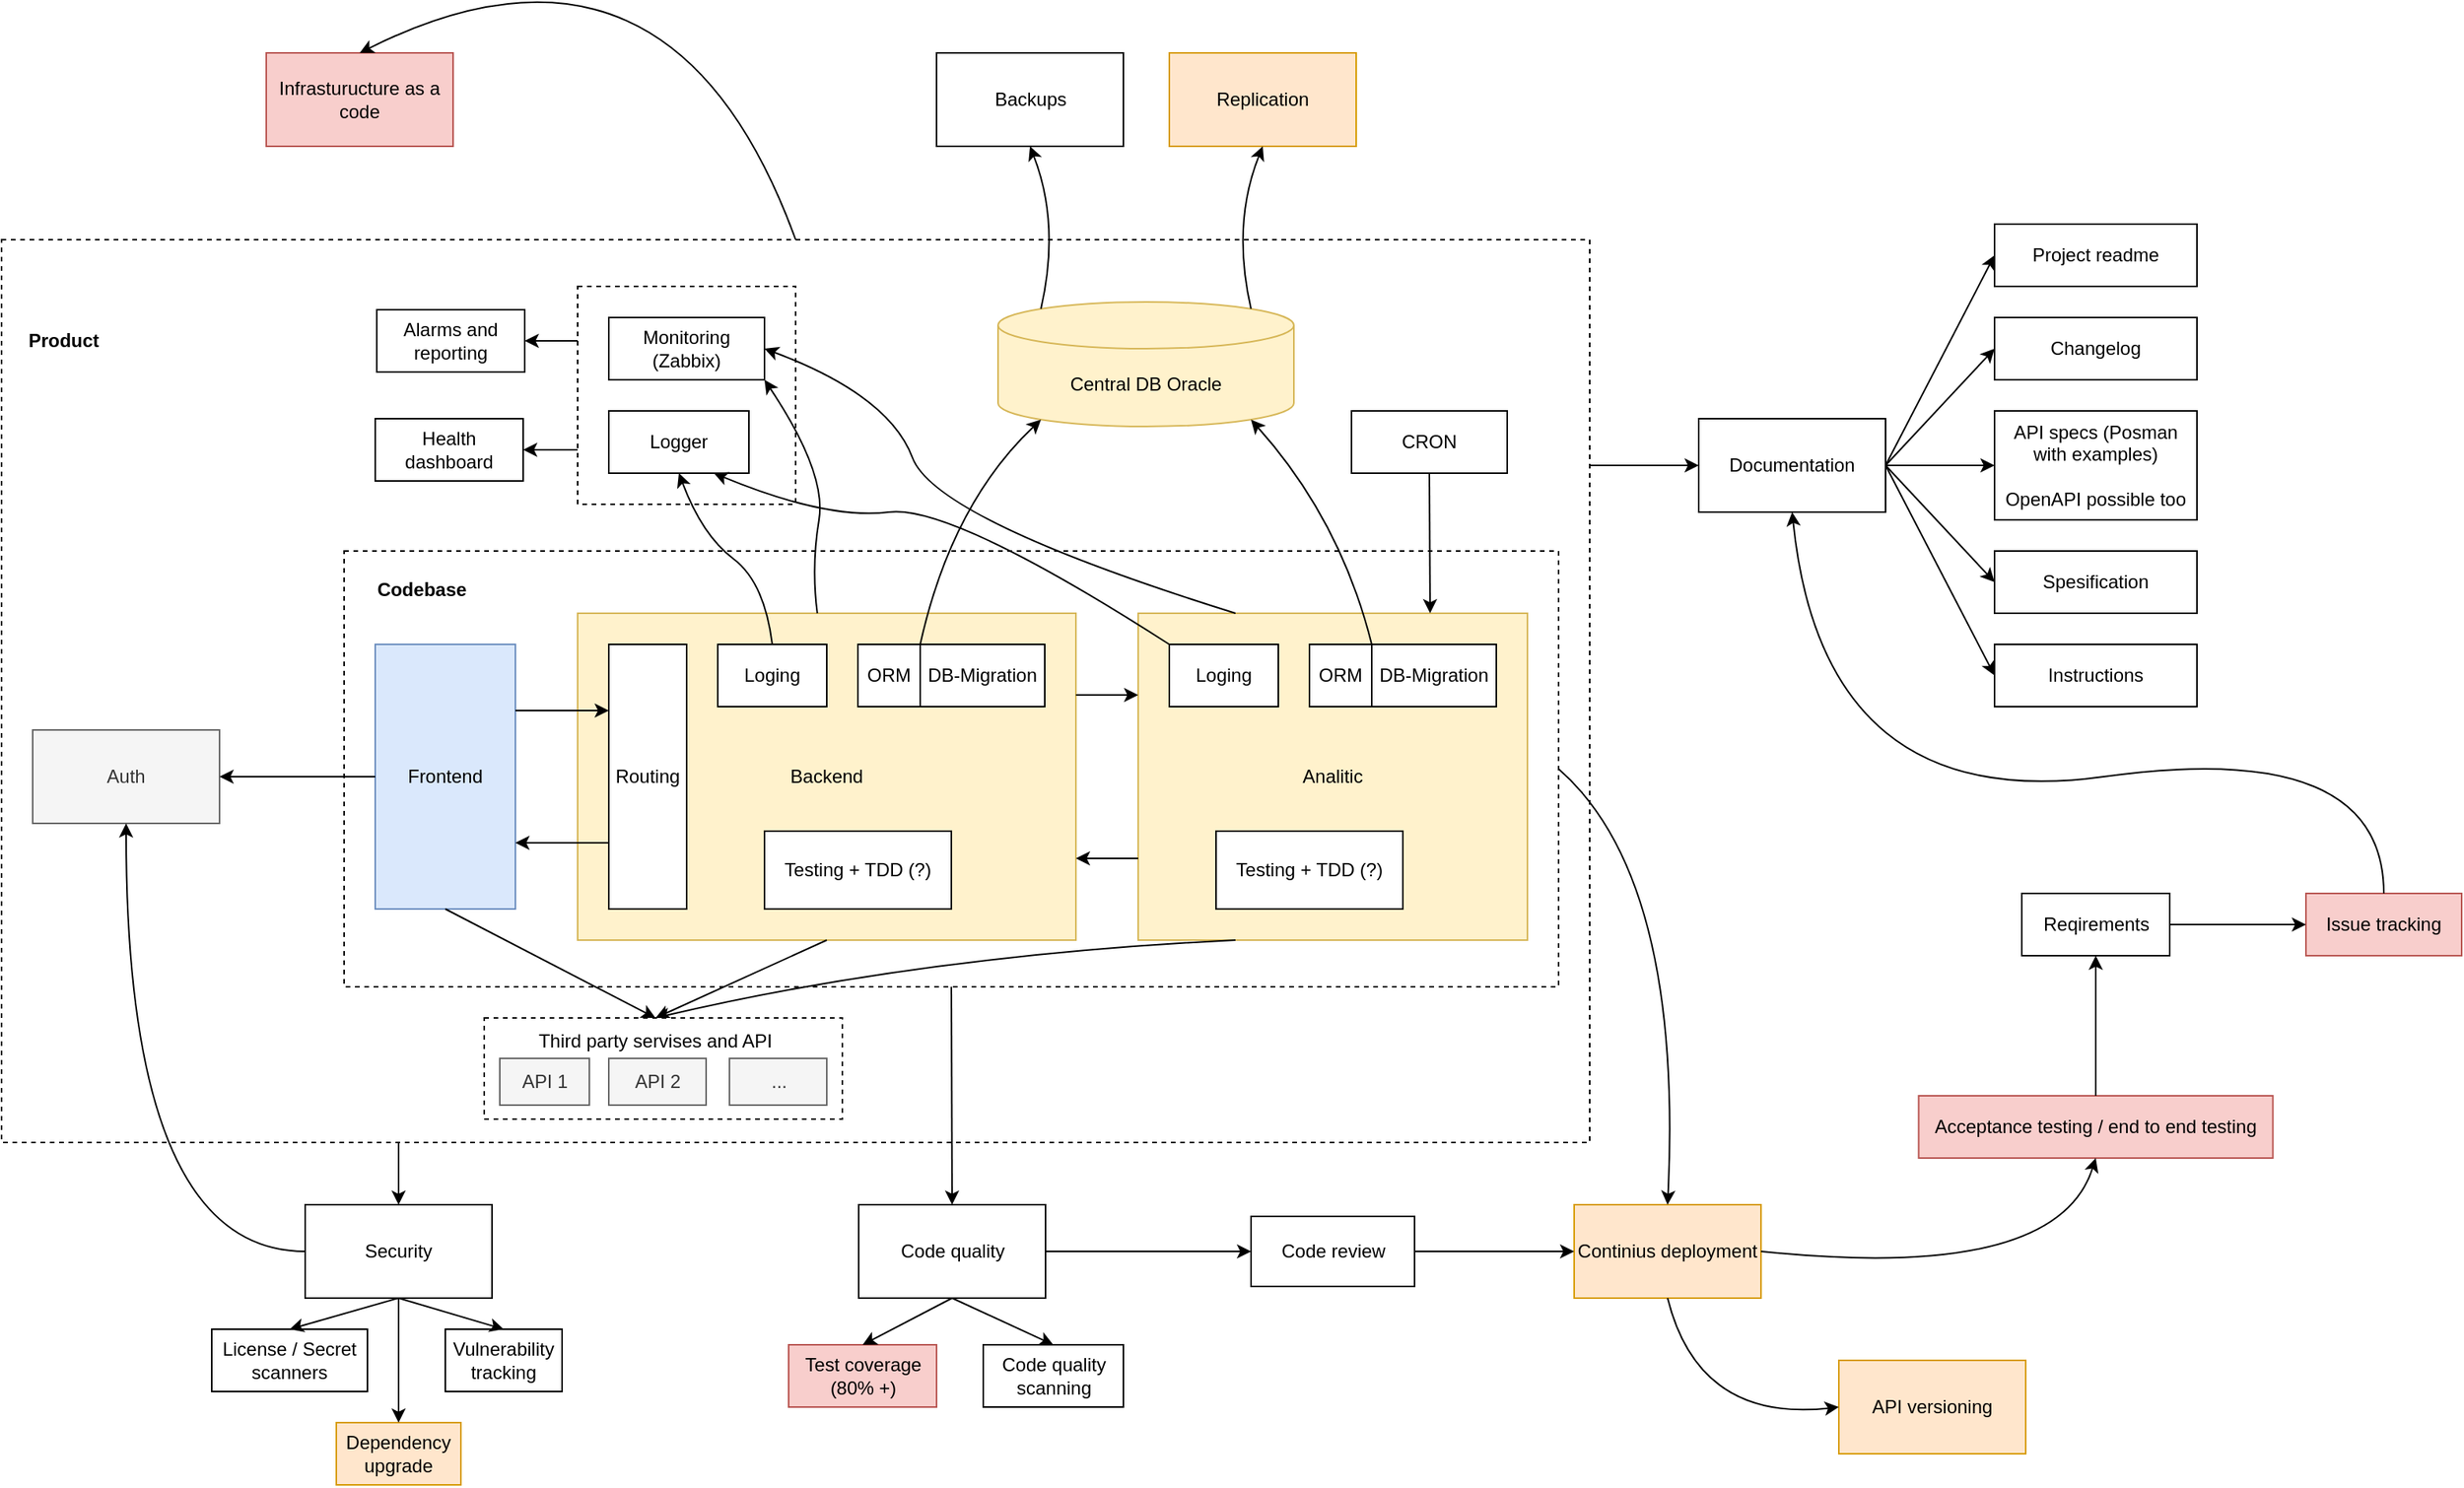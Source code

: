 <mxfile version="20.7.4" type="device"><diagram id="-6rHtZ--zl2ItJi7O8mw" name="unformal"><mxGraphModel dx="1418" dy="1655" grid="1" gridSize="10" guides="1" tooltips="1" connect="1" arrows="1" fold="1" page="1" pageScale="1" pageWidth="1169" pageHeight="827" math="0" shadow="0"><root><mxCell id="0"/><mxCell id="1" parent="0"/><mxCell id="_DlxTpkg3RyJt0mrbOn2-57" value="" style="rounded=0;whiteSpace=wrap;html=1;dashed=1;" parent="1" vertex="1"><mxGeometry x="100" y="20" width="1020" height="580" as="geometry"/></mxCell><mxCell id="_DlxTpkg3RyJt0mrbOn2-54" value="" style="rounded=0;whiteSpace=wrap;html=1;dashed=1;" parent="1" vertex="1"><mxGeometry x="320" y="220" width="780" height="280" as="geometry"/></mxCell><mxCell id="_DlxTpkg3RyJt0mrbOn2-4" value="Backend" style="rounded=0;whiteSpace=wrap;html=1;fillColor=#fff2cc;strokeColor=#d6b656;" parent="1" vertex="1"><mxGeometry x="470" y="260" width="320" height="210" as="geometry"/></mxCell><mxCell id="_DlxTpkg3RyJt0mrbOn2-1" value="Auth" style="rounded=0;whiteSpace=wrap;html=1;fillColor=#f5f5f5;fontColor=#333333;strokeColor=#666666;" parent="1" vertex="1"><mxGeometry x="120" y="335" width="120" height="60" as="geometry"/></mxCell><mxCell id="_DlxTpkg3RyJt0mrbOn2-2" value="Frontend" style="rounded=0;whiteSpace=wrap;html=1;fillColor=#dae8fc;strokeColor=#6c8ebf;" parent="1" vertex="1"><mxGeometry x="340" y="280" width="90" height="170" as="geometry"/></mxCell><mxCell id="_DlxTpkg3RyJt0mrbOn2-3" value="Routing" style="rounded=0;whiteSpace=wrap;html=1;" parent="1" vertex="1"><mxGeometry x="490" y="280" width="50" height="170" as="geometry"/></mxCell><mxCell id="_DlxTpkg3RyJt0mrbOn2-45" value="Loging" style="rounded=0;whiteSpace=wrap;html=1;" parent="1" vertex="1"><mxGeometry x="560" y="280" width="70" height="40" as="geometry"/></mxCell><mxCell id="_DlxTpkg3RyJt0mrbOn2-46" value="ORM" style="rounded=0;whiteSpace=wrap;html=1;" parent="1" vertex="1"><mxGeometry x="650" y="280" width="40" height="40" as="geometry"/></mxCell><mxCell id="_DlxTpkg3RyJt0mrbOn2-47" value="DB-Migration" style="rounded=0;whiteSpace=wrap;html=1;" parent="1" vertex="1"><mxGeometry x="690" y="280" width="80" height="40" as="geometry"/></mxCell><mxCell id="_DlxTpkg3RyJt0mrbOn2-48" value="Testing + TDD (?)" style="rounded=0;whiteSpace=wrap;html=1;" parent="1" vertex="1"><mxGeometry x="590" y="400" width="120" height="50" as="geometry"/></mxCell><mxCell id="_DlxTpkg3RyJt0mrbOn2-49" value="Analitic" style="rounded=0;whiteSpace=wrap;html=1;fillColor=#fff2cc;strokeColor=#d6b656;" parent="1" vertex="1"><mxGeometry x="830" y="260" width="250" height="210" as="geometry"/></mxCell><mxCell id="_DlxTpkg3RyJt0mrbOn2-50" value="Loging" style="rounded=0;whiteSpace=wrap;html=1;" parent="1" vertex="1"><mxGeometry x="850" y="280" width="70" height="40" as="geometry"/></mxCell><mxCell id="_DlxTpkg3RyJt0mrbOn2-51" value="ORM" style="rounded=0;whiteSpace=wrap;html=1;" parent="1" vertex="1"><mxGeometry x="940" y="280" width="40" height="40" as="geometry"/></mxCell><mxCell id="_DlxTpkg3RyJt0mrbOn2-52" value="DB-Migration" style="rounded=0;whiteSpace=wrap;html=1;" parent="1" vertex="1"><mxGeometry x="980" y="280" width="80" height="40" as="geometry"/></mxCell><mxCell id="_DlxTpkg3RyJt0mrbOn2-53" value="Testing + TDD (?)" style="rounded=0;whiteSpace=wrap;html=1;" parent="1" vertex="1"><mxGeometry x="880" y="400" width="120" height="50" as="geometry"/></mxCell><mxCell id="_DlxTpkg3RyJt0mrbOn2-55" value="&lt;b&gt;Codebase&lt;/b&gt;" style="text;html=1;strokeColor=none;fillColor=none;align=center;verticalAlign=middle;whiteSpace=wrap;rounded=0;dashed=1;" parent="1" vertex="1"><mxGeometry x="340" y="230" width="60" height="30" as="geometry"/></mxCell><mxCell id="_DlxTpkg3RyJt0mrbOn2-56" value="Security" style="rounded=0;whiteSpace=wrap;html=1;" parent="1" vertex="1"><mxGeometry x="295" y="640" width="120" height="60" as="geometry"/></mxCell><mxCell id="_DlxTpkg3RyJt0mrbOn2-58" value="&lt;b&gt;Product&lt;/b&gt;" style="text;html=1;strokeColor=none;fillColor=none;align=center;verticalAlign=middle;whiteSpace=wrap;rounded=0;dashed=1;" parent="1" vertex="1"><mxGeometry x="110" y="70" width="60" height="30" as="geometry"/></mxCell><mxCell id="_DlxTpkg3RyJt0mrbOn2-59" value="License / Secret&lt;br&gt;scanners" style="rounded=0;whiteSpace=wrap;html=1;" parent="1" vertex="1"><mxGeometry x="235" y="720" width="100" height="40" as="geometry"/></mxCell><mxCell id="_DlxTpkg3RyJt0mrbOn2-60" value="Dependency&lt;br&gt;upgrade" style="rounded=0;whiteSpace=wrap;html=1;fillColor=#ffe6cc;strokeColor=#d79b00;" parent="1" vertex="1"><mxGeometry x="315" y="780" width="80" height="40" as="geometry"/></mxCell><mxCell id="_DlxTpkg3RyJt0mrbOn2-61" value="Vulnerability&lt;br&gt;tracking" style="rounded=0;whiteSpace=wrap;html=1;" parent="1" vertex="1"><mxGeometry x="385" y="720" width="75" height="40" as="geometry"/></mxCell><mxCell id="_DlxTpkg3RyJt0mrbOn2-62" value="" style="endArrow=classic;html=1;rounded=0;exitX=0;exitY=0.5;exitDx=0;exitDy=0;entryX=0.5;entryY=1;entryDx=0;entryDy=0;edgeStyle=orthogonalEdgeStyle;curved=1;" parent="1" source="_DlxTpkg3RyJt0mrbOn2-56" target="_DlxTpkg3RyJt0mrbOn2-1" edge="1"><mxGeometry width="50" height="50" relative="1" as="geometry"><mxPoint x="560" y="300" as="sourcePoint"/><mxPoint x="610" y="250" as="targetPoint"/></mxGeometry></mxCell><mxCell id="_DlxTpkg3RyJt0mrbOn2-64" value="" style="endArrow=classic;html=1;rounded=0;curved=1;exitX=0.5;exitY=1;exitDx=0;exitDy=0;entryX=0.5;entryY=0;entryDx=0;entryDy=0;" parent="1" source="_DlxTpkg3RyJt0mrbOn2-56" target="_DlxTpkg3RyJt0mrbOn2-59" edge="1"><mxGeometry width="50" height="50" relative="1" as="geometry"><mxPoint x="605" y="370" as="sourcePoint"/><mxPoint x="655" y="320" as="targetPoint"/></mxGeometry></mxCell><mxCell id="_DlxTpkg3RyJt0mrbOn2-65" value="" style="endArrow=classic;html=1;rounded=0;curved=1;exitX=0.5;exitY=1;exitDx=0;exitDy=0;entryX=0.5;entryY=0;entryDx=0;entryDy=0;" parent="1" source="_DlxTpkg3RyJt0mrbOn2-56" target="_DlxTpkg3RyJt0mrbOn2-60" edge="1"><mxGeometry width="50" height="50" relative="1" as="geometry"><mxPoint x="605" y="370" as="sourcePoint"/><mxPoint x="655" y="320" as="targetPoint"/></mxGeometry></mxCell><mxCell id="_DlxTpkg3RyJt0mrbOn2-66" value="" style="endArrow=classic;html=1;rounded=0;curved=1;exitX=0.5;exitY=1;exitDx=0;exitDy=0;entryX=0.5;entryY=0;entryDx=0;entryDy=0;" parent="1" source="_DlxTpkg3RyJt0mrbOn2-56" target="_DlxTpkg3RyJt0mrbOn2-61" edge="1"><mxGeometry width="50" height="50" relative="1" as="geometry"><mxPoint x="605" y="370" as="sourcePoint"/><mxPoint x="655" y="320" as="targetPoint"/></mxGeometry></mxCell><mxCell id="_DlxTpkg3RyJt0mrbOn2-67" value="Code quality" style="rounded=0;whiteSpace=wrap;html=1;" parent="1" vertex="1"><mxGeometry x="650.5" y="640" width="120" height="60" as="geometry"/></mxCell><mxCell id="_DlxTpkg3RyJt0mrbOn2-68" value="Code quality scanning" style="rounded=0;whiteSpace=wrap;html=1;" parent="1" vertex="1"><mxGeometry x="730.5" y="730" width="90" height="40" as="geometry"/></mxCell><mxCell id="_DlxTpkg3RyJt0mrbOn2-69" value="Test coverage&lt;br&gt;(80% +)" style="rounded=0;whiteSpace=wrap;html=1;fillColor=#f8cecc;strokeColor=#b85450;" parent="1" vertex="1"><mxGeometry x="605.5" y="730" width="95" height="40" as="geometry"/></mxCell><mxCell id="_DlxTpkg3RyJt0mrbOn2-71" value="" style="endArrow=classic;html=1;rounded=0;curved=1;exitX=0.5;exitY=1;exitDx=0;exitDy=0;entryX=0.5;entryY=0;entryDx=0;entryDy=0;" parent="1" source="_DlxTpkg3RyJt0mrbOn2-67" target="_DlxTpkg3RyJt0mrbOn2-69" edge="1"><mxGeometry width="50" height="50" relative="1" as="geometry"><mxPoint x="700.5" y="370" as="sourcePoint"/><mxPoint x="750.5" y="320" as="targetPoint"/></mxGeometry></mxCell><mxCell id="_DlxTpkg3RyJt0mrbOn2-72" value="" style="endArrow=classic;html=1;rounded=0;curved=1;exitX=0.5;exitY=1;exitDx=0;exitDy=0;entryX=0.5;entryY=0;entryDx=0;entryDy=0;" parent="1" source="_DlxTpkg3RyJt0mrbOn2-67" target="_DlxTpkg3RyJt0mrbOn2-68" edge="1"><mxGeometry width="50" height="50" relative="1" as="geometry"><mxPoint x="700.5" y="370" as="sourcePoint"/><mxPoint x="750.5" y="320" as="targetPoint"/></mxGeometry></mxCell><mxCell id="_DlxTpkg3RyJt0mrbOn2-73" value="Code review" style="rounded=0;whiteSpace=wrap;html=1;" parent="1" vertex="1"><mxGeometry x="902.5" y="647.5" width="105" height="45" as="geometry"/></mxCell><mxCell id="_DlxTpkg3RyJt0mrbOn2-74" value="" style="endArrow=classic;html=1;rounded=0;curved=1;exitX=0.25;exitY=1;exitDx=0;exitDy=0;entryX=0.5;entryY=0;entryDx=0;entryDy=0;" parent="1" source="_DlxTpkg3RyJt0mrbOn2-57" target="_DlxTpkg3RyJt0mrbOn2-56" edge="1"><mxGeometry width="50" height="50" relative="1" as="geometry"><mxPoint x="355" y="600" as="sourcePoint"/><mxPoint x="610" y="320" as="targetPoint"/></mxGeometry></mxCell><mxCell id="_DlxTpkg3RyJt0mrbOn2-75" value="" style="endArrow=classic;html=1;rounded=0;curved=1;exitX=0.5;exitY=1;exitDx=0;exitDy=0;entryX=0.5;entryY=0;entryDx=0;entryDy=0;" parent="1" source="_DlxTpkg3RyJt0mrbOn2-54" target="_DlxTpkg3RyJt0mrbOn2-67" edge="1"><mxGeometry width="50" height="50" relative="1" as="geometry"><mxPoint x="560" y="290" as="sourcePoint"/><mxPoint x="610" y="240" as="targetPoint"/></mxGeometry></mxCell><mxCell id="_DlxTpkg3RyJt0mrbOn2-76" value="Continius deployment" style="rounded=0;whiteSpace=wrap;html=1;fillColor=#ffe6cc;strokeColor=#d79b00;" parent="1" vertex="1"><mxGeometry x="1110" y="640" width="120" height="60" as="geometry"/></mxCell><mxCell id="_DlxTpkg3RyJt0mrbOn2-77" value="" style="endArrow=classic;html=1;rounded=0;curved=1;exitX=1;exitY=0.5;exitDx=0;exitDy=0;entryX=0.5;entryY=0;entryDx=0;entryDy=0;" parent="1" source="_DlxTpkg3RyJt0mrbOn2-54" target="_DlxTpkg3RyJt0mrbOn2-76" edge="1"><mxGeometry width="50" height="50" relative="1" as="geometry"><mxPoint x="880" y="290" as="sourcePoint"/><mxPoint x="1200" y="560" as="targetPoint"/><Array as="points"><mxPoint x="1180" y="430"/></Array></mxGeometry></mxCell><mxCell id="_DlxTpkg3RyJt0mrbOn2-78" value="" style="endArrow=classic;html=1;rounded=0;curved=1;exitX=1;exitY=0.5;exitDx=0;exitDy=0;entryX=0;entryY=0.5;entryDx=0;entryDy=0;" parent="1" source="_DlxTpkg3RyJt0mrbOn2-67" target="_DlxTpkg3RyJt0mrbOn2-73" edge="1"><mxGeometry width="50" height="50" relative="1" as="geometry"><mxPoint x="880" y="350" as="sourcePoint"/><mxPoint x="930" y="300" as="targetPoint"/></mxGeometry></mxCell><mxCell id="_DlxTpkg3RyJt0mrbOn2-79" value="" style="endArrow=classic;html=1;rounded=0;curved=1;exitX=1;exitY=0.5;exitDx=0;exitDy=0;entryX=0;entryY=0.5;entryDx=0;entryDy=0;" parent="1" source="_DlxTpkg3RyJt0mrbOn2-73" target="_DlxTpkg3RyJt0mrbOn2-76" edge="1"><mxGeometry width="50" height="50" relative="1" as="geometry"><mxPoint x="880" y="370" as="sourcePoint"/><mxPoint x="1100" y="670" as="targetPoint"/></mxGeometry></mxCell><mxCell id="_DlxTpkg3RyJt0mrbOn2-80" value="API versioning" style="rounded=0;whiteSpace=wrap;html=1;fillColor=#ffe6cc;strokeColor=#d79b00;" parent="1" vertex="1"><mxGeometry x="1280" y="740" width="120" height="60" as="geometry"/></mxCell><mxCell id="_DlxTpkg3RyJt0mrbOn2-81" value="" style="endArrow=classic;html=1;rounded=0;curved=1;exitX=0.5;exitY=1;exitDx=0;exitDy=0;entryX=0;entryY=0.5;entryDx=0;entryDy=0;" parent="1" source="_DlxTpkg3RyJt0mrbOn2-76" target="_DlxTpkg3RyJt0mrbOn2-80" edge="1"><mxGeometry width="50" height="50" relative="1" as="geometry"><mxPoint x="880" y="370" as="sourcePoint"/><mxPoint x="930" y="320" as="targetPoint"/><Array as="points"><mxPoint x="1190" y="780"/></Array></mxGeometry></mxCell><mxCell id="_DlxTpkg3RyJt0mrbOn2-82" value="Central DB Oracle" style="shape=cylinder3;whiteSpace=wrap;html=1;boundedLbl=1;backgroundOutline=1;size=15;fillColor=#fff2cc;strokeColor=#d6b656;" parent="1" vertex="1"><mxGeometry x="740" y="60" width="190" height="80" as="geometry"/></mxCell><mxCell id="_DlxTpkg3RyJt0mrbOn2-83" value="" style="endArrow=classic;html=1;rounded=0;curved=1;exitX=0;exitY=0;exitDx=0;exitDy=0;entryX=0.145;entryY=1;entryDx=0;entryDy=-4.35;entryPerimeter=0;" parent="1" source="_DlxTpkg3RyJt0mrbOn2-47" target="_DlxTpkg3RyJt0mrbOn2-82" edge="1"><mxGeometry width="50" height="50" relative="1" as="geometry"><mxPoint x="880" y="290" as="sourcePoint"/><mxPoint x="930" y="240" as="targetPoint"/><Array as="points"><mxPoint x="710" y="190"/></Array></mxGeometry></mxCell><mxCell id="_DlxTpkg3RyJt0mrbOn2-84" value="" style="endArrow=classic;html=1;rounded=0;curved=1;exitX=0;exitY=0;exitDx=0;exitDy=0;entryX=0.855;entryY=1;entryDx=0;entryDy=-4.35;entryPerimeter=0;" parent="1" source="_DlxTpkg3RyJt0mrbOn2-52" target="_DlxTpkg3RyJt0mrbOn2-82" edge="1"><mxGeometry width="50" height="50" relative="1" as="geometry"><mxPoint x="880" y="290" as="sourcePoint"/><mxPoint x="930" y="240" as="targetPoint"/><Array as="points"><mxPoint x="960" y="200"/></Array></mxGeometry></mxCell><mxCell id="_DlxTpkg3RyJt0mrbOn2-87" value="" style="rounded=0;whiteSpace=wrap;html=1;dashed=1;" parent="1" vertex="1"><mxGeometry x="470" y="50" width="140" height="140" as="geometry"/></mxCell><mxCell id="_DlxTpkg3RyJt0mrbOn2-85" value="Logger" style="rounded=0;whiteSpace=wrap;html=1;" parent="1" vertex="1"><mxGeometry x="490" y="130" width="90" height="40" as="geometry"/></mxCell><mxCell id="_DlxTpkg3RyJt0mrbOn2-86" value="Monitoring&lt;br&gt;(Zabbix)" style="rounded=0;whiteSpace=wrap;html=1;" parent="1" vertex="1"><mxGeometry x="490" y="70" width="100" height="40" as="geometry"/></mxCell><mxCell id="_DlxTpkg3RyJt0mrbOn2-89" value="Alarms and reporting" style="rounded=0;whiteSpace=wrap;html=1;" parent="1" vertex="1"><mxGeometry x="341" y="65" width="95" height="40" as="geometry"/></mxCell><mxCell id="_DlxTpkg3RyJt0mrbOn2-90" value="Health dashboard" style="rounded=0;whiteSpace=wrap;html=1;" parent="1" vertex="1"><mxGeometry x="340" y="135" width="95" height="40" as="geometry"/></mxCell><mxCell id="_DlxTpkg3RyJt0mrbOn2-91" value="" style="endArrow=classic;html=1;rounded=0;curved=1;exitX=0;exitY=0.25;exitDx=0;exitDy=0;entryX=1;entryY=0.5;entryDx=0;entryDy=0;" parent="1" source="_DlxTpkg3RyJt0mrbOn2-87" target="_DlxTpkg3RyJt0mrbOn2-89" edge="1"><mxGeometry width="50" height="50" relative="1" as="geometry"><mxPoint x="880" y="270" as="sourcePoint"/><mxPoint x="930" y="220" as="targetPoint"/></mxGeometry></mxCell><mxCell id="_DlxTpkg3RyJt0mrbOn2-92" value="" style="endArrow=classic;html=1;rounded=0;curved=1;exitX=0;exitY=0.75;exitDx=0;exitDy=0;entryX=1;entryY=0.5;entryDx=0;entryDy=0;" parent="1" source="_DlxTpkg3RyJt0mrbOn2-87" target="_DlxTpkg3RyJt0mrbOn2-90" edge="1"><mxGeometry width="50" height="50" relative="1" as="geometry"><mxPoint x="880" y="270" as="sourcePoint"/><mxPoint x="930" y="220" as="targetPoint"/></mxGeometry></mxCell><mxCell id="_DlxTpkg3RyJt0mrbOn2-93" value="" style="endArrow=classic;html=1;rounded=0;curved=1;exitX=0;exitY=0.5;exitDx=0;exitDy=0;entryX=1;entryY=0.5;entryDx=0;entryDy=0;" parent="1" source="_DlxTpkg3RyJt0mrbOn2-2" target="_DlxTpkg3RyJt0mrbOn2-1" edge="1"><mxGeometry width="50" height="50" relative="1" as="geometry"><mxPoint x="880" y="270" as="sourcePoint"/><mxPoint x="930" y="220" as="targetPoint"/></mxGeometry></mxCell><mxCell id="_DlxTpkg3RyJt0mrbOn2-94" value="Backups" style="rounded=0;whiteSpace=wrap;html=1;" parent="1" vertex="1"><mxGeometry x="700.5" y="-100" width="120" height="60" as="geometry"/></mxCell><mxCell id="_DlxTpkg3RyJt0mrbOn2-95" value="Replication" style="rounded=0;whiteSpace=wrap;html=1;fillColor=#ffe6cc;strokeColor=#d79b00;" parent="1" vertex="1"><mxGeometry x="850" y="-100" width="120" height="60" as="geometry"/></mxCell><mxCell id="_DlxTpkg3RyJt0mrbOn2-96" value="" style="endArrow=classic;html=1;rounded=0;curved=1;exitX=0.145;exitY=0;exitDx=0;exitDy=4.35;exitPerimeter=0;entryX=0.5;entryY=1;entryDx=0;entryDy=0;" parent="1" source="_DlxTpkg3RyJt0mrbOn2-82" target="_DlxTpkg3RyJt0mrbOn2-94" edge="1"><mxGeometry width="50" height="50" relative="1" as="geometry"><mxPoint x="880" y="270" as="sourcePoint"/><mxPoint x="930" y="220" as="targetPoint"/><Array as="points"><mxPoint x="780" y="10"/></Array></mxGeometry></mxCell><mxCell id="_DlxTpkg3RyJt0mrbOn2-97" value="" style="endArrow=classic;html=1;rounded=0;curved=1;exitX=0.855;exitY=0;exitDx=0;exitDy=4.35;exitPerimeter=0;entryX=0.5;entryY=1;entryDx=0;entryDy=0;" parent="1" source="_DlxTpkg3RyJt0mrbOn2-82" target="_DlxTpkg3RyJt0mrbOn2-95" edge="1"><mxGeometry width="50" height="50" relative="1" as="geometry"><mxPoint x="880" y="270" as="sourcePoint"/><mxPoint x="930" y="220" as="targetPoint"/><Array as="points"><mxPoint x="890" y="10"/></Array></mxGeometry></mxCell><mxCell id="_DlxTpkg3RyJt0mrbOn2-98" value="" style="endArrow=classic;html=1;rounded=0;curved=1;exitX=0.481;exitY=0;exitDx=0;exitDy=0;entryX=1;entryY=1;entryDx=0;entryDy=0;exitPerimeter=0;" parent="1" source="_DlxTpkg3RyJt0mrbOn2-4" target="_DlxTpkg3RyJt0mrbOn2-86" edge="1"><mxGeometry width="50" height="50" relative="1" as="geometry"><mxPoint x="880" y="270" as="sourcePoint"/><mxPoint x="930" y="220" as="targetPoint"/><Array as="points"><mxPoint x="620" y="230"/><mxPoint x="630" y="170"/></Array></mxGeometry></mxCell><mxCell id="_DlxTpkg3RyJt0mrbOn2-99" value="" style="endArrow=classic;html=1;rounded=0;curved=1;exitX=0.5;exitY=0;exitDx=0;exitDy=0;entryX=0.5;entryY=1;entryDx=0;entryDy=0;" parent="1" source="_DlxTpkg3RyJt0mrbOn2-45" target="_DlxTpkg3RyJt0mrbOn2-85" edge="1"><mxGeometry width="50" height="50" relative="1" as="geometry"><mxPoint x="880" y="270" as="sourcePoint"/><mxPoint x="930" y="220" as="targetPoint"/><Array as="points"><mxPoint x="590" y="240"/><mxPoint x="550" y="210"/></Array></mxGeometry></mxCell><mxCell id="_DlxTpkg3RyJt0mrbOn2-100" value="" style="endArrow=classic;html=1;rounded=0;curved=1;exitX=0;exitY=0;exitDx=0;exitDy=0;entryX=0.75;entryY=1;entryDx=0;entryDy=0;" parent="1" source="_DlxTpkg3RyJt0mrbOn2-50" target="_DlxTpkg3RyJt0mrbOn2-85" edge="1"><mxGeometry width="50" height="50" relative="1" as="geometry"><mxPoint x="880" y="270" as="sourcePoint"/><mxPoint x="930" y="220" as="targetPoint"/><Array as="points"><mxPoint x="710" y="190"/><mxPoint x="630" y="200"/></Array></mxGeometry></mxCell><mxCell id="_DlxTpkg3RyJt0mrbOn2-101" value="" style="endArrow=classic;html=1;rounded=0;curved=1;exitX=0.25;exitY=0;exitDx=0;exitDy=0;entryX=1;entryY=0.5;entryDx=0;entryDy=0;" parent="1" source="_DlxTpkg3RyJt0mrbOn2-49" target="_DlxTpkg3RyJt0mrbOn2-86" edge="1"><mxGeometry width="50" height="50" relative="1" as="geometry"><mxPoint x="880" y="270" as="sourcePoint"/><mxPoint x="930" y="220" as="targetPoint"/><Array as="points"><mxPoint x="700" y="200"/><mxPoint x="670" y="120"/></Array></mxGeometry></mxCell><mxCell id="_DlxTpkg3RyJt0mrbOn2-102" value="Infrasturucture as a code" style="rounded=0;whiteSpace=wrap;html=1;fillColor=#f8cecc;strokeColor=#b85450;" parent="1" vertex="1"><mxGeometry x="270" y="-100" width="120" height="60" as="geometry"/></mxCell><mxCell id="_DlxTpkg3RyJt0mrbOn2-103" value="" style="endArrow=classic;html=1;rounded=0;curved=1;exitX=0.5;exitY=0;exitDx=0;exitDy=0;entryX=0.5;entryY=0;entryDx=0;entryDy=0;" parent="1" source="_DlxTpkg3RyJt0mrbOn2-57" target="_DlxTpkg3RyJt0mrbOn2-102" edge="1"><mxGeometry width="50" height="50" relative="1" as="geometry"><mxPoint x="880" y="270" as="sourcePoint"/><mxPoint x="930" y="220" as="targetPoint"/><Array as="points"><mxPoint x="530" y="-200"/></Array></mxGeometry></mxCell><mxCell id="_DlxTpkg3RyJt0mrbOn2-104" value="Documentation" style="rounded=0;whiteSpace=wrap;html=1;" parent="1" vertex="1"><mxGeometry x="1190" y="135" width="120" height="60" as="geometry"/></mxCell><mxCell id="_DlxTpkg3RyJt0mrbOn2-105" value="Project readme" style="rounded=0;whiteSpace=wrap;html=1;" parent="1" vertex="1"><mxGeometry x="1380" y="10" width="130" height="40" as="geometry"/></mxCell><mxCell id="_DlxTpkg3RyJt0mrbOn2-106" value="Changelog" style="rounded=0;whiteSpace=wrap;html=1;" parent="1" vertex="1"><mxGeometry x="1380" y="70" width="130" height="40" as="geometry"/></mxCell><mxCell id="_DlxTpkg3RyJt0mrbOn2-107" value="API specs (Posman with examples)&lt;br&gt;&lt;br&gt;OpenAPI possible too" style="rounded=0;whiteSpace=wrap;html=1;" parent="1" vertex="1"><mxGeometry x="1380" y="130" width="130" height="70" as="geometry"/></mxCell><mxCell id="_DlxTpkg3RyJt0mrbOn2-108" value="Reqirements" style="rounded=0;whiteSpace=wrap;html=1;" parent="1" vertex="1"><mxGeometry x="1397.5" y="440" width="95" height="40" as="geometry"/></mxCell><mxCell id="_DlxTpkg3RyJt0mrbOn2-111" value="" style="endArrow=classic;html=1;rounded=0;curved=1;exitX=1;exitY=0.25;exitDx=0;exitDy=0;entryX=0;entryY=0.5;entryDx=0;entryDy=0;" parent="1" source="_DlxTpkg3RyJt0mrbOn2-57" target="_DlxTpkg3RyJt0mrbOn2-104" edge="1"><mxGeometry width="50" height="50" relative="1" as="geometry"><mxPoint x="880" y="330" as="sourcePoint"/><mxPoint x="930" y="280" as="targetPoint"/></mxGeometry></mxCell><mxCell id="_DlxTpkg3RyJt0mrbOn2-112" value="" style="endArrow=classic;html=1;rounded=0;curved=1;exitX=1;exitY=0.25;exitDx=0;exitDy=0;entryX=0;entryY=0.25;entryDx=0;entryDy=0;" parent="1" source="_DlxTpkg3RyJt0mrbOn2-2" target="_DlxTpkg3RyJt0mrbOn2-3" edge="1"><mxGeometry width="50" height="50" relative="1" as="geometry"><mxPoint x="880" y="330" as="sourcePoint"/><mxPoint x="930" y="280" as="targetPoint"/></mxGeometry></mxCell><mxCell id="_DlxTpkg3RyJt0mrbOn2-113" value="" style="endArrow=classic;html=1;rounded=0;curved=1;exitX=0;exitY=0.75;exitDx=0;exitDy=0;entryX=1;entryY=0.75;entryDx=0;entryDy=0;" parent="1" source="_DlxTpkg3RyJt0mrbOn2-3" target="_DlxTpkg3RyJt0mrbOn2-2" edge="1"><mxGeometry width="50" height="50" relative="1" as="geometry"><mxPoint x="880" y="330" as="sourcePoint"/><mxPoint x="930" y="280" as="targetPoint"/></mxGeometry></mxCell><mxCell id="_DlxTpkg3RyJt0mrbOn2-114" value="" style="endArrow=classic;html=1;rounded=0;curved=1;exitX=0;exitY=0.75;exitDx=0;exitDy=0;entryX=1;entryY=0.75;entryDx=0;entryDy=0;" parent="1" source="_DlxTpkg3RyJt0mrbOn2-49" target="_DlxTpkg3RyJt0mrbOn2-4" edge="1"><mxGeometry width="50" height="50" relative="1" as="geometry"><mxPoint x="880" y="330" as="sourcePoint"/><mxPoint x="930" y="280" as="targetPoint"/></mxGeometry></mxCell><mxCell id="_DlxTpkg3RyJt0mrbOn2-115" value="" style="endArrow=classic;html=1;rounded=0;curved=1;exitX=1;exitY=0.25;exitDx=0;exitDy=0;entryX=0;entryY=0.25;entryDx=0;entryDy=0;" parent="1" source="_DlxTpkg3RyJt0mrbOn2-4" target="_DlxTpkg3RyJt0mrbOn2-49" edge="1"><mxGeometry width="50" height="50" relative="1" as="geometry"><mxPoint x="880" y="330" as="sourcePoint"/><mxPoint x="930" y="280" as="targetPoint"/></mxGeometry></mxCell><mxCell id="_DlxTpkg3RyJt0mrbOn2-116" value="CRON" style="rounded=0;whiteSpace=wrap;html=1;" parent="1" vertex="1"><mxGeometry x="967" y="130" width="100" height="40" as="geometry"/></mxCell><mxCell id="_DlxTpkg3RyJt0mrbOn2-117" value="" style="endArrow=classic;html=1;rounded=0;curved=1;exitX=0.5;exitY=1;exitDx=0;exitDy=0;entryX=0.75;entryY=0;entryDx=0;entryDy=0;" parent="1" source="_DlxTpkg3RyJt0mrbOn2-116" target="_DlxTpkg3RyJt0mrbOn2-49" edge="1"><mxGeometry width="50" height="50" relative="1" as="geometry"><mxPoint x="880" y="330" as="sourcePoint"/><mxPoint x="930" y="280" as="targetPoint"/></mxGeometry></mxCell><mxCell id="_DlxTpkg3RyJt0mrbOn2-124" value="" style="endArrow=classic;html=1;rounded=0;curved=1;exitX=0.5;exitY=1;exitDx=0;exitDy=0;entryX=0.5;entryY=0;entryDx=0;entryDy=0;" parent="1" source="_DlxTpkg3RyJt0mrbOn2-2" target="_DlxTpkg3RyJt0mrbOn2-123" edge="1"><mxGeometry width="50" height="50" relative="1" as="geometry"><mxPoint x="750" y="720" as="sourcePoint"/><mxPoint x="800" y="670" as="targetPoint"/></mxGeometry></mxCell><mxCell id="_DlxTpkg3RyJt0mrbOn2-128" value="" style="endArrow=classic;html=1;rounded=0;curved=1;exitX=0.5;exitY=1;exitDx=0;exitDy=0;entryX=0.5;entryY=0;entryDx=0;entryDy=0;" parent="1" source="_DlxTpkg3RyJt0mrbOn2-4" target="_DlxTpkg3RyJt0mrbOn2-123" edge="1"><mxGeometry width="50" height="50" relative="1" as="geometry"><mxPoint x="750" y="720" as="sourcePoint"/><mxPoint x="800" y="670" as="targetPoint"/></mxGeometry></mxCell><mxCell id="_DlxTpkg3RyJt0mrbOn2-129" value="" style="endArrow=classic;html=1;rounded=0;curved=1;exitX=0.25;exitY=1;exitDx=0;exitDy=0;entryX=0.5;entryY=0;entryDx=0;entryDy=0;" parent="1" source="_DlxTpkg3RyJt0mrbOn2-49" target="_DlxTpkg3RyJt0mrbOn2-123" edge="1"><mxGeometry width="50" height="50" relative="1" as="geometry"><mxPoint x="750" y="720" as="sourcePoint"/><mxPoint x="800" y="670" as="targetPoint"/><Array as="points"><mxPoint x="690" y="480"/></Array></mxGeometry></mxCell><mxCell id="_DlxTpkg3RyJt0mrbOn2-121" value="" style="rounded=0;whiteSpace=wrap;html=1;dashed=1;" parent="1" vertex="1"><mxGeometry x="410" y="520" width="230" height="65" as="geometry"/></mxCell><mxCell id="_DlxTpkg3RyJt0mrbOn2-126" value="" style="group" parent="1" vertex="1" connectable="0"><mxGeometry x="410" y="520" width="220" height="56" as="geometry"/></mxCell><mxCell id="_DlxTpkg3RyJt0mrbOn2-119" value="API 1" style="rounded=0;whiteSpace=wrap;html=1;fillColor=#f5f5f5;fontColor=#333333;strokeColor=#666666;" parent="_DlxTpkg3RyJt0mrbOn2-126" vertex="1"><mxGeometry x="10" y="26" width="57.5" height="30" as="geometry"/></mxCell><mxCell id="_DlxTpkg3RyJt0mrbOn2-120" value="API 2" style="rounded=0;whiteSpace=wrap;html=1;fillColor=#f5f5f5;fontColor=#333333;strokeColor=#666666;" parent="_DlxTpkg3RyJt0mrbOn2-126" vertex="1"><mxGeometry x="80" y="26" width="62.5" height="30" as="geometry"/></mxCell><mxCell id="_DlxTpkg3RyJt0mrbOn2-122" value="..." style="rounded=0;whiteSpace=wrap;html=1;fillColor=#f5f5f5;fontColor=#333333;strokeColor=#666666;" parent="_DlxTpkg3RyJt0mrbOn2-126" vertex="1"><mxGeometry x="157.5" y="26" width="62.5" height="30" as="geometry"/></mxCell><mxCell id="_DlxTpkg3RyJt0mrbOn2-123" value="Third party servises and API" style="text;html=1;strokeColor=none;fillColor=none;align=center;verticalAlign=middle;whiteSpace=wrap;rounded=0;" parent="_DlxTpkg3RyJt0mrbOn2-126" vertex="1"><mxGeometry width="220" height="30" as="geometry"/></mxCell><mxCell id="_DlxTpkg3RyJt0mrbOn2-130" value="" style="endArrow=classic;html=1;rounded=0;curved=1;exitX=1;exitY=0.5;exitDx=0;exitDy=0;entryX=0;entryY=0.5;entryDx=0;entryDy=0;" parent="1" source="_DlxTpkg3RyJt0mrbOn2-104" target="_DlxTpkg3RyJt0mrbOn2-105" edge="1"><mxGeometry width="50" height="50" relative="1" as="geometry"><mxPoint x="750" y="320" as="sourcePoint"/><mxPoint x="800" y="270" as="targetPoint"/></mxGeometry></mxCell><mxCell id="_DlxTpkg3RyJt0mrbOn2-131" value="" style="endArrow=classic;html=1;rounded=0;curved=1;exitX=1;exitY=0.5;exitDx=0;exitDy=0;entryX=0;entryY=0.5;entryDx=0;entryDy=0;" parent="1" source="_DlxTpkg3RyJt0mrbOn2-104" target="_DlxTpkg3RyJt0mrbOn2-106" edge="1"><mxGeometry width="50" height="50" relative="1" as="geometry"><mxPoint x="750" y="320" as="sourcePoint"/><mxPoint x="800" y="270" as="targetPoint"/></mxGeometry></mxCell><mxCell id="_DlxTpkg3RyJt0mrbOn2-132" value="" style="endArrow=classic;html=1;rounded=0;curved=1;exitX=1;exitY=0.5;exitDx=0;exitDy=0;entryX=0;entryY=0.5;entryDx=0;entryDy=0;" parent="1" source="_DlxTpkg3RyJt0mrbOn2-104" target="_DlxTpkg3RyJt0mrbOn2-107" edge="1"><mxGeometry width="50" height="50" relative="1" as="geometry"><mxPoint x="770" y="320" as="sourcePoint"/><mxPoint x="820" y="270" as="targetPoint"/></mxGeometry></mxCell><mxCell id="_DlxTpkg3RyJt0mrbOn2-133" value="Spesification" style="rounded=0;whiteSpace=wrap;html=1;" parent="1" vertex="1"><mxGeometry x="1380" y="220" width="130" height="40" as="geometry"/></mxCell><mxCell id="_DlxTpkg3RyJt0mrbOn2-134" value="Instructions" style="rounded=0;whiteSpace=wrap;html=1;" parent="1" vertex="1"><mxGeometry x="1380" y="280" width="130" height="40" as="geometry"/></mxCell><mxCell id="_DlxTpkg3RyJt0mrbOn2-135" value="" style="endArrow=classic;html=1;rounded=0;curved=1;exitX=1;exitY=0.5;exitDx=0;exitDy=0;entryX=0;entryY=0.5;entryDx=0;entryDy=0;" parent="1" source="_DlxTpkg3RyJt0mrbOn2-104" target="_DlxTpkg3RyJt0mrbOn2-133" edge="1"><mxGeometry width="50" height="50" relative="1" as="geometry"><mxPoint x="870" y="320" as="sourcePoint"/><mxPoint x="920" y="270" as="targetPoint"/></mxGeometry></mxCell><mxCell id="_DlxTpkg3RyJt0mrbOn2-136" value="" style="endArrow=classic;html=1;rounded=0;curved=1;exitX=1;exitY=0.5;exitDx=0;exitDy=0;entryX=0;entryY=0.5;entryDx=0;entryDy=0;" parent="1" source="_DlxTpkg3RyJt0mrbOn2-104" target="_DlxTpkg3RyJt0mrbOn2-134" edge="1"><mxGeometry width="50" height="50" relative="1" as="geometry"><mxPoint x="870" y="320" as="sourcePoint"/><mxPoint x="920" y="270" as="targetPoint"/></mxGeometry></mxCell><mxCell id="_DlxTpkg3RyJt0mrbOn2-137" value="Issue tracking" style="rounded=0;whiteSpace=wrap;html=1;fillColor=#f8cecc;strokeColor=#b85450;" parent="1" vertex="1"><mxGeometry x="1580" y="440" width="100" height="40" as="geometry"/></mxCell><mxCell id="_DlxTpkg3RyJt0mrbOn2-140" value="" style="endArrow=classic;html=1;rounded=0;curved=1;exitX=1;exitY=0.5;exitDx=0;exitDy=0;entryX=0;entryY=0.5;entryDx=0;entryDy=0;" parent="1" source="_DlxTpkg3RyJt0mrbOn2-108" target="_DlxTpkg3RyJt0mrbOn2-137" edge="1"><mxGeometry width="50" height="50" relative="1" as="geometry"><mxPoint x="1410" y="280" as="sourcePoint"/><mxPoint x="1460" y="230" as="targetPoint"/></mxGeometry></mxCell><mxCell id="_DlxTpkg3RyJt0mrbOn2-141" value="Acceptance testing / end to end testing" style="rounded=0;whiteSpace=wrap;html=1;fillColor=#f8cecc;strokeColor=#b85450;" parent="1" vertex="1"><mxGeometry x="1331.25" y="570" width="227.5" height="40" as="geometry"/></mxCell><mxCell id="_DlxTpkg3RyJt0mrbOn2-142" value="" style="endArrow=classic;html=1;rounded=0;curved=1;exitX=0.5;exitY=0;exitDx=0;exitDy=0;entryX=0.5;entryY=1;entryDx=0;entryDy=0;" parent="1" source="_DlxTpkg3RyJt0mrbOn2-137" target="_DlxTpkg3RyJt0mrbOn2-104" edge="1"><mxGeometry width="50" height="50" relative="1" as="geometry"><mxPoint x="1410" y="270" as="sourcePoint"/><mxPoint x="1460" y="220" as="targetPoint"/><Array as="points"><mxPoint x="1630" y="340"/><mxPoint x="1270" y="390"/></Array></mxGeometry></mxCell><mxCell id="_DlxTpkg3RyJt0mrbOn2-143" value="" style="endArrow=classic;html=1;rounded=0;curved=1;exitX=1;exitY=0.5;exitDx=0;exitDy=0;entryX=0.5;entryY=1;entryDx=0;entryDy=0;" parent="1" source="_DlxTpkg3RyJt0mrbOn2-76" target="_DlxTpkg3RyJt0mrbOn2-141" edge="1"><mxGeometry width="50" height="50" relative="1" as="geometry"><mxPoint x="1410" y="670" as="sourcePoint"/><mxPoint x="1460" y="620" as="targetPoint"/><Array as="points"><mxPoint x="1420" y="690"/></Array></mxGeometry></mxCell><mxCell id="_DlxTpkg3RyJt0mrbOn2-145" value="" style="endArrow=classic;html=1;rounded=0;curved=1;exitX=0.5;exitY=0;exitDx=0;exitDy=0;entryX=0.5;entryY=1;entryDx=0;entryDy=0;" parent="1" source="_DlxTpkg3RyJt0mrbOn2-141" target="_DlxTpkg3RyJt0mrbOn2-108" edge="1"><mxGeometry width="50" height="50" relative="1" as="geometry"><mxPoint x="980" y="570" as="sourcePoint"/><mxPoint x="1030" y="520" as="targetPoint"/></mxGeometry></mxCell></root></mxGraphModel></diagram></mxfile>